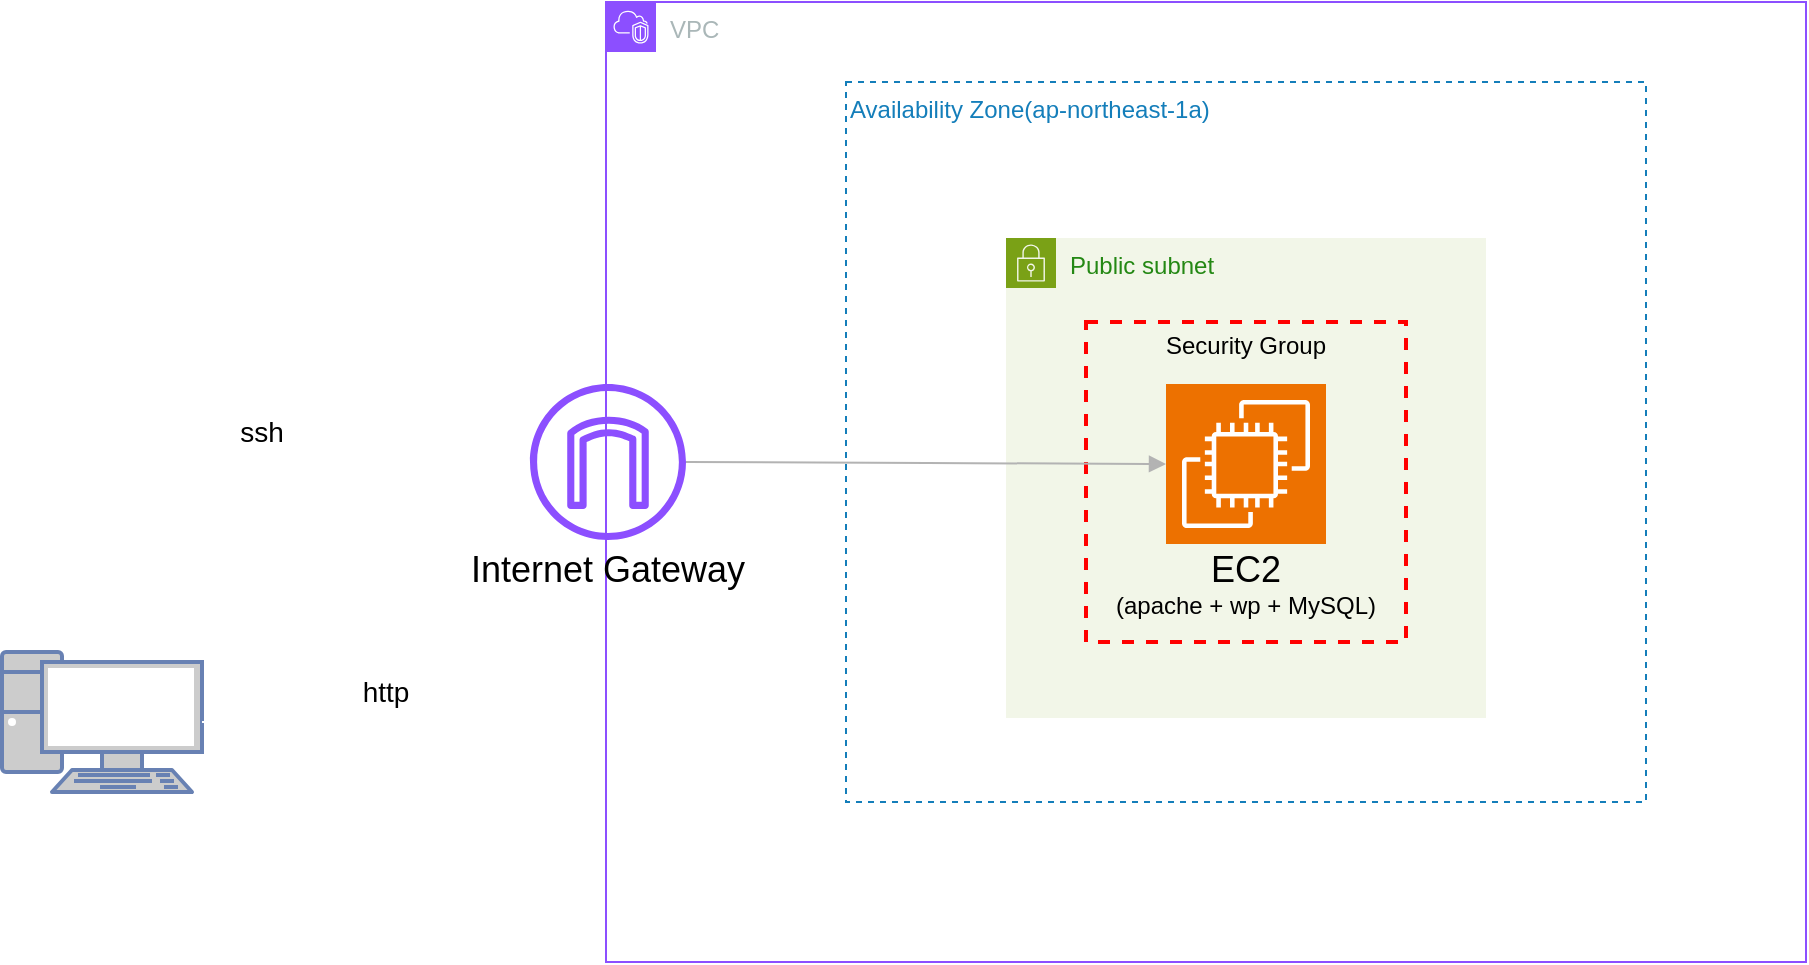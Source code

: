 <mxfile>
    <diagram name="ページ1" id="Cr0Gb6fsQJUtGHRy1cIA">
        <mxGraphModel dx="995" dy="765" grid="1" gridSize="10" guides="1" tooltips="1" connect="1" arrows="1" fold="1" page="1" pageScale="1" pageWidth="827" pageHeight="1169" math="0" shadow="0">
            <root>
                <mxCell id="0"/>
                <mxCell id="1" parent="0"/>
                <mxCell id="1cp1Eni4RLlDWVsxedHv-26" value="VPC" style="points=[[0,0],[0.25,0],[0.5,0],[0.75,0],[1,0],[1,0.25],[1,0.5],[1,0.75],[1,1],[0.75,1],[0.5,1],[0.25,1],[0,1],[0,0.75],[0,0.5],[0,0.25]];outlineConnect=0;gradientColor=none;html=1;whiteSpace=wrap;fontSize=12;fontStyle=0;container=1;pointerEvents=0;collapsible=0;recursiveResize=0;shape=mxgraph.aws4.group;grIcon=mxgraph.aws4.group_vpc2;strokeColor=#8C4FFF;fillColor=none;verticalAlign=top;align=left;spacingLeft=30;fontColor=#AAB7B8;dashed=0;" parent="1" vertex="1">
                    <mxGeometry x="360" y="120" width="600" height="480" as="geometry"/>
                </mxCell>
                <mxCell id="1cp1Eni4RLlDWVsxedHv-25" value="Availability Zone(ap-northeast-1a)" style="fillColor=none;strokeColor=#147EBA;dashed=1;verticalAlign=top;fontStyle=0;fontColor=#147EBA;whiteSpace=wrap;html=1;align=left;" parent="1cp1Eni4RLlDWVsxedHv-26" vertex="1">
                    <mxGeometry x="120" y="40" width="400" height="360" as="geometry"/>
                </mxCell>
                <mxCell id="1cp1Eni4RLlDWVsxedHv-24" value="" style="group" parent="1cp1Eni4RLlDWVsxedHv-26" vertex="1" connectable="0">
                    <mxGeometry x="-74" y="191" width="150" height="108" as="geometry"/>
                </mxCell>
                <mxCell id="1cp1Eni4RLlDWVsxedHv-15" value="" style="sketch=0;outlineConnect=0;fontColor=#232F3E;gradientColor=none;fillColor=#8C4FFF;strokeColor=none;dashed=0;verticalLabelPosition=bottom;verticalAlign=top;align=center;html=1;fontSize=12;fontStyle=0;aspect=fixed;pointerEvents=1;shape=mxgraph.aws4.internet_gateway;" parent="1cp1Eni4RLlDWVsxedHv-24" vertex="1">
                    <mxGeometry x="36" width="78" height="78" as="geometry"/>
                </mxCell>
                <mxCell id="1cp1Eni4RLlDWVsxedHv-23" value="&lt;font style=&quot;font-size: 18px;&quot;&gt;Internet Gateway&lt;/font&gt;" style="text;strokeColor=none;align=center;fillColor=none;html=1;verticalAlign=middle;whiteSpace=wrap;rounded=0;" parent="1cp1Eni4RLlDWVsxedHv-24" vertex="1">
                    <mxGeometry y="78" width="150" height="30" as="geometry"/>
                </mxCell>
                <mxCell id="1cp1Eni4RLlDWVsxedHv-16" value="Public subnet" style="points=[[0,0],[0.25,0],[0.5,0],[0.75,0],[1,0],[1,0.25],[1,0.5],[1,0.75],[1,1],[0.75,1],[0.5,1],[0.25,1],[0,1],[0,0.75],[0,0.5],[0,0.25]];outlineConnect=0;gradientColor=none;html=1;whiteSpace=wrap;fontSize=12;fontStyle=0;container=1;pointerEvents=0;collapsible=0;recursiveResize=0;shape=mxgraph.aws4.group;grIcon=mxgraph.aws4.group_security_group;grStroke=0;strokeColor=#7AA116;fillColor=#F2F6E8;verticalAlign=top;align=left;spacingLeft=30;fontColor=#248814;dashed=0;" parent="1cp1Eni4RLlDWVsxedHv-26" vertex="1">
                    <mxGeometry x="200" y="118" width="240" height="240" as="geometry"/>
                </mxCell>
                <mxCell id="1cp1Eni4RLlDWVsxedHv-10" value="Security Group" style="fontStyle=0;verticalAlign=top;align=center;spacingTop=-2;fillColor=none;rounded=0;whiteSpace=wrap;html=1;strokeColor=#FF0000;strokeWidth=2;dashed=1;container=1;collapsible=0;expand=0;recursiveResize=0;" parent="1cp1Eni4RLlDWVsxedHv-26" vertex="1">
                    <mxGeometry x="240" y="160" width="160" height="160" as="geometry"/>
                </mxCell>
                <mxCell id="1cp1Eni4RLlDWVsxedHv-18" value="" style="group" parent="1cp1Eni4RLlDWVsxedHv-10" vertex="1" connectable="0">
                    <mxGeometry y="31" width="160" height="120" as="geometry"/>
                </mxCell>
                <mxCell id="1cp1Eni4RLlDWVsxedHv-11" value="&lt;font color=&quot;#000000&quot; style=&quot;font-size: 18px;&quot;&gt;EC2&lt;/font&gt;&lt;div&gt;&lt;font color=&quot;#000000&quot;&gt;(apache + wp + MySQL)&lt;/font&gt;&lt;/div&gt;" style="text;strokeColor=none;align=center;fillColor=none;html=1;verticalAlign=middle;whiteSpace=wrap;rounded=0;" parent="1cp1Eni4RLlDWVsxedHv-18" vertex="1">
                    <mxGeometry y="80" width="160" height="40" as="geometry"/>
                </mxCell>
                <mxCell id="1cp1Eni4RLlDWVsxedHv-9" value="" style="sketch=0;points=[[0,0,0],[0.25,0,0],[0.5,0,0],[0.75,0,0],[1,0,0],[0,1,0],[0.25,1,0],[0.5,1,0],[0.75,1,0],[1,1,0],[0,0.25,0],[0,0.5,0],[0,0.75,0],[1,0.25,0],[1,0.5,0],[1,0.75,0]];outlineConnect=0;fontColor=#232F3E;fillColor=#ED7100;strokeColor=#ffffff;dashed=0;verticalLabelPosition=bottom;verticalAlign=top;align=center;html=1;fontSize=12;fontStyle=0;aspect=fixed;shape=mxgraph.aws4.resourceIcon;resIcon=mxgraph.aws4.ec2;" parent="1cp1Eni4RLlDWVsxedHv-18" vertex="1">
                    <mxGeometry x="40" width="80" height="80" as="geometry"/>
                </mxCell>
                <mxCell id="1cp1Eni4RLlDWVsxedHv-35" value="" style="edgeStyle=orthogonalEdgeStyle;html=1;endArrow=block;elbow=vertical;startArrow=none;endFill=1;strokeColor=#B3B3B3;rounded=0;" parent="1cp1Eni4RLlDWVsxedHv-26" target="1cp1Eni4RLlDWVsxedHv-9" edge="1">
                    <mxGeometry width="100" relative="1" as="geometry">
                        <mxPoint x="40" y="230" as="sourcePoint"/>
                        <mxPoint x="208" y="230" as="targetPoint"/>
                    </mxGeometry>
                </mxCell>
                <mxCell id="1cp1Eni4RLlDWVsxedHv-27" value="" style="sketch=0;outlineConnect=0;fontColor=#232F3E;gradientColor=none;fillColor=#FFFFFF;strokeColor=none;dashed=0;verticalLabelPosition=bottom;verticalAlign=top;align=center;html=1;fontSize=12;fontStyle=0;aspect=fixed;pointerEvents=1;shape=mxgraph.aws4.user;" parent="1" vertex="1">
                    <mxGeometry x="80" y="311" width="78" height="78" as="geometry"/>
                </mxCell>
                <mxCell id="1cp1Eni4RLlDWVsxedHv-28" value="" style="edgeStyle=orthogonalEdgeStyle;html=1;endArrow=block;elbow=vertical;startArrow=none;endFill=1;strokeColor=#FFFFFF;rounded=0;" parent="1" source="1cp1Eni4RLlDWVsxedHv-27" target="1cp1Eni4RLlDWVsxedHv-15" edge="1">
                    <mxGeometry width="100" relative="1" as="geometry">
                        <mxPoint x="158" y="348.84" as="sourcePoint"/>
                        <mxPoint x="320" y="350" as="targetPoint"/>
                    </mxGeometry>
                </mxCell>
                <mxCell id="1cp1Eni4RLlDWVsxedHv-30" value="&lt;font style=&quot;font-size: 14px;&quot;&gt;ssh&lt;/font&gt;" style="text;strokeColor=none;align=center;fillColor=none;html=1;verticalAlign=middle;whiteSpace=wrap;rounded=0;" parent="1" vertex="1">
                    <mxGeometry x="158" y="320" width="60" height="30" as="geometry"/>
                </mxCell>
                <mxCell id="1cp1Eni4RLlDWVsxedHv-31" value="" style="fontColor=#0066CC;verticalAlign=top;verticalLabelPosition=bottom;labelPosition=center;align=center;html=1;outlineConnect=0;fillColor=#CCCCCC;strokeColor=#6881B3;gradientColor=none;gradientDirection=north;strokeWidth=2;shape=mxgraph.networks.pc;" parent="1" vertex="1">
                    <mxGeometry x="58" y="445" width="100" height="70" as="geometry"/>
                </mxCell>
                <mxCell id="1cp1Eni4RLlDWVsxedHv-32" value="" style="edgeStyle=orthogonalEdgeStyle;html=1;endArrow=block;elbow=vertical;startArrow=none;endFill=1;strokeColor=#FFFFFF;rounded=0;exitX=1;exitY=0.5;exitDx=0;exitDy=0;exitPerimeter=0;" parent="1" source="1cp1Eni4RLlDWVsxedHv-31" target="1cp1Eni4RLlDWVsxedHv-15" edge="1">
                    <mxGeometry width="100" relative="1" as="geometry">
                        <mxPoint x="170" y="480" as="sourcePoint"/>
                        <mxPoint x="320" y="350" as="targetPoint"/>
                        <Array as="points">
                            <mxPoint x="158" y="480"/>
                            <mxPoint x="280" y="480"/>
                            <mxPoint x="280" y="350"/>
                        </Array>
                    </mxGeometry>
                </mxCell>
                <mxCell id="1cp1Eni4RLlDWVsxedHv-33" value="&lt;font style=&quot;font-size: 14px;&quot;&gt;http&lt;/font&gt;" style="text;strokeColor=none;align=center;fillColor=none;html=1;verticalAlign=middle;whiteSpace=wrap;rounded=0;" parent="1" vertex="1">
                    <mxGeometry x="220" y="450" width="60" height="30" as="geometry"/>
                </mxCell>
            </root>
        </mxGraphModel>
    </diagram>
</mxfile>